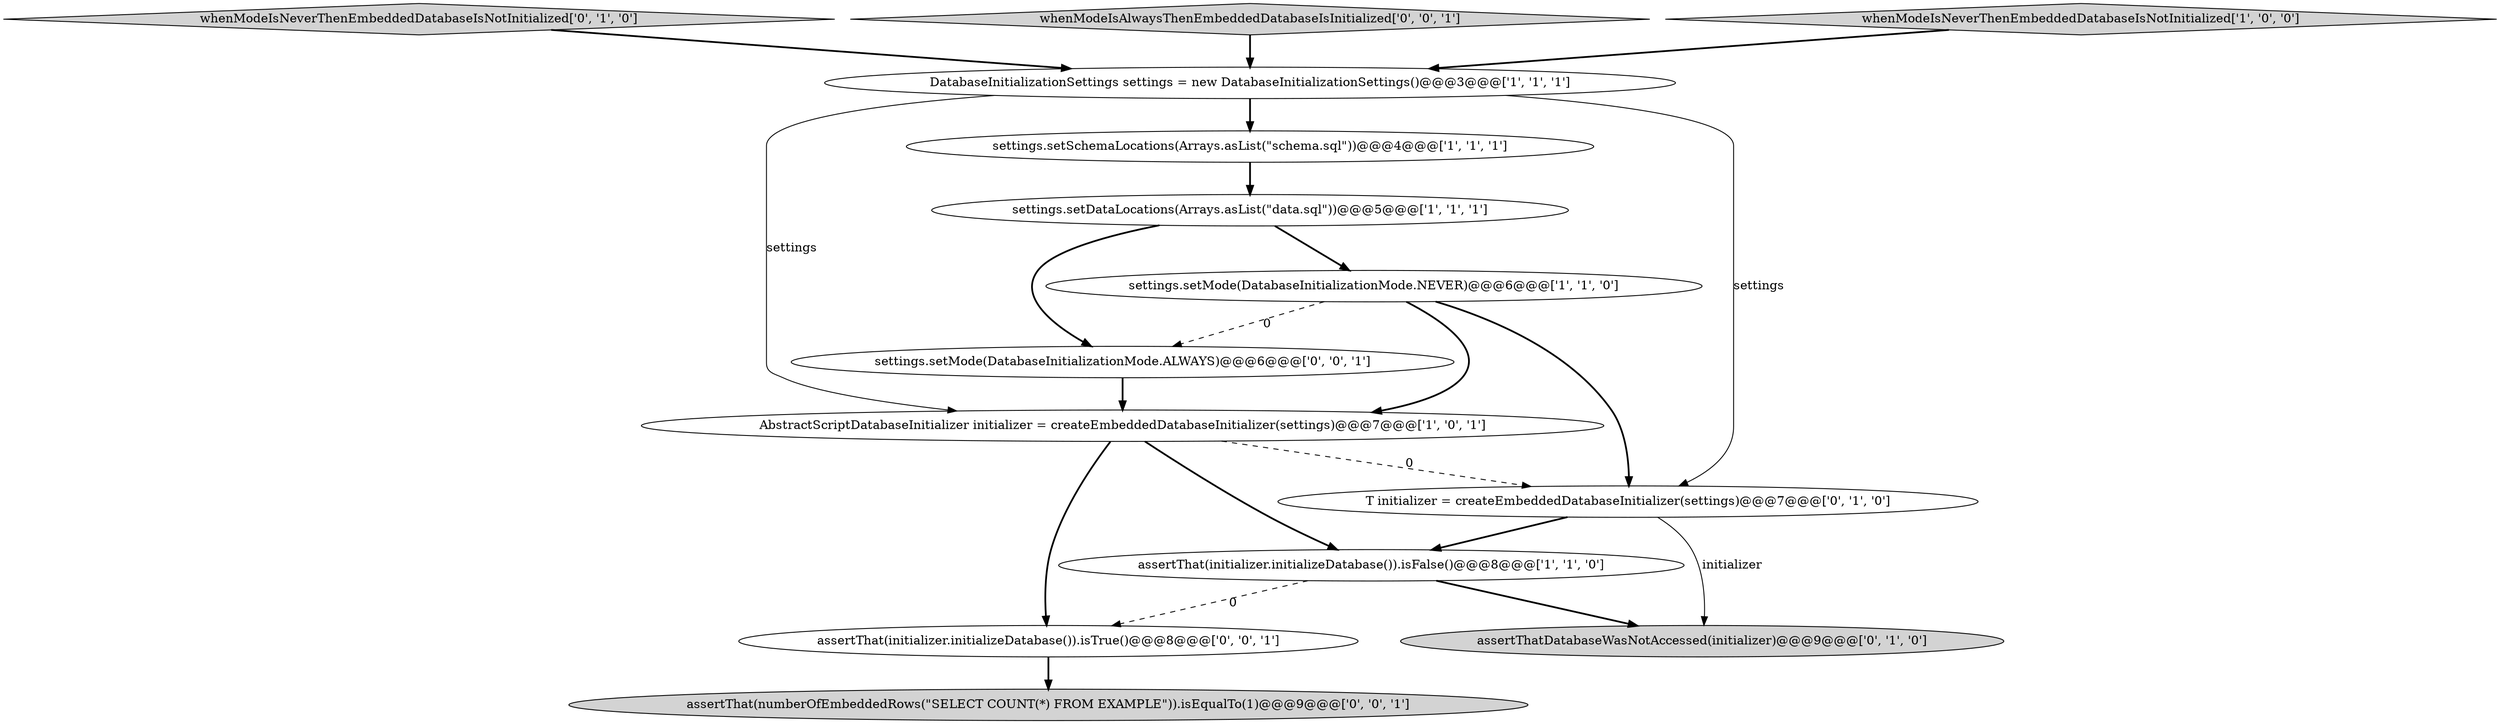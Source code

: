 digraph {
3 [style = filled, label = "settings.setMode(DatabaseInitializationMode.NEVER)@@@6@@@['1', '1', '0']", fillcolor = white, shape = ellipse image = "AAA0AAABBB1BBB"];
8 [style = filled, label = "assertThatDatabaseWasNotAccessed(initializer)@@@9@@@['0', '1', '0']", fillcolor = lightgray, shape = ellipse image = "AAA1AAABBB2BBB"];
2 [style = filled, label = "AbstractScriptDatabaseInitializer initializer = createEmbeddedDatabaseInitializer(settings)@@@7@@@['1', '0', '1']", fillcolor = white, shape = ellipse image = "AAA0AAABBB1BBB"];
12 [style = filled, label = "settings.setMode(DatabaseInitializationMode.ALWAYS)@@@6@@@['0', '0', '1']", fillcolor = white, shape = ellipse image = "AAA0AAABBB3BBB"];
5 [style = filled, label = "DatabaseInitializationSettings settings = new DatabaseInitializationSettings()@@@3@@@['1', '1', '1']", fillcolor = white, shape = ellipse image = "AAA0AAABBB1BBB"];
13 [style = filled, label = "assertThat(initializer.initializeDatabase()).isTrue()@@@8@@@['0', '0', '1']", fillcolor = white, shape = ellipse image = "AAA0AAABBB3BBB"];
10 [style = filled, label = "assertThat(numberOfEmbeddedRows(\"SELECT COUNT(*) FROM EXAMPLE\")).isEqualTo(1)@@@9@@@['0', '0', '1']", fillcolor = lightgray, shape = ellipse image = "AAA0AAABBB3BBB"];
7 [style = filled, label = "whenModeIsNeverThenEmbeddedDatabaseIsNotInitialized['0', '1', '0']", fillcolor = lightgray, shape = diamond image = "AAA0AAABBB2BBB"];
11 [style = filled, label = "whenModeIsAlwaysThenEmbeddedDatabaseIsInitialized['0', '0', '1']", fillcolor = lightgray, shape = diamond image = "AAA0AAABBB3BBB"];
0 [style = filled, label = "settings.setSchemaLocations(Arrays.asList(\"schema.sql\"))@@@4@@@['1', '1', '1']", fillcolor = white, shape = ellipse image = "AAA0AAABBB1BBB"];
9 [style = filled, label = "T initializer = createEmbeddedDatabaseInitializer(settings)@@@7@@@['0', '1', '0']", fillcolor = white, shape = ellipse image = "AAA1AAABBB2BBB"];
1 [style = filled, label = "settings.setDataLocations(Arrays.asList(\"data.sql\"))@@@5@@@['1', '1', '1']", fillcolor = white, shape = ellipse image = "AAA0AAABBB1BBB"];
6 [style = filled, label = "whenModeIsNeverThenEmbeddedDatabaseIsNotInitialized['1', '0', '0']", fillcolor = lightgray, shape = diamond image = "AAA0AAABBB1BBB"];
4 [style = filled, label = "assertThat(initializer.initializeDatabase()).isFalse()@@@8@@@['1', '1', '0']", fillcolor = white, shape = ellipse image = "AAA0AAABBB1BBB"];
2->4 [style = bold, label=""];
9->4 [style = bold, label=""];
3->2 [style = bold, label=""];
2->13 [style = bold, label=""];
1->12 [style = bold, label=""];
12->2 [style = bold, label=""];
2->9 [style = dashed, label="0"];
4->8 [style = bold, label=""];
0->1 [style = bold, label=""];
5->9 [style = solid, label="settings"];
5->0 [style = bold, label=""];
1->3 [style = bold, label=""];
3->9 [style = bold, label=""];
6->5 [style = bold, label=""];
7->5 [style = bold, label=""];
4->13 [style = dashed, label="0"];
9->8 [style = solid, label="initializer"];
13->10 [style = bold, label=""];
3->12 [style = dashed, label="0"];
5->2 [style = solid, label="settings"];
11->5 [style = bold, label=""];
}
